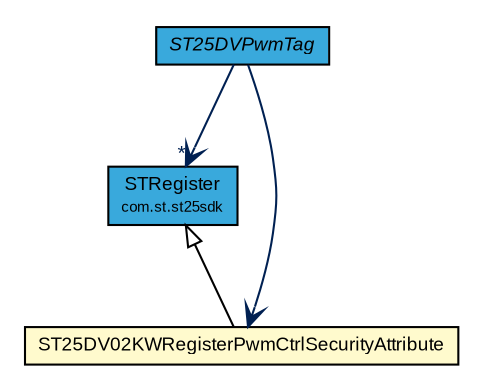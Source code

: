 #!/usr/local/bin/dot
#
# Class diagram 
# Generated by UMLGraph version R5_7_2-3-gee82a7 (http://www.umlgraph.org/)
#

digraph G {
	edge [fontname="arial",fontsize=10,labelfontname="arial",labelfontsize=10];
	node [fontname="arial",fontsize=10,shape=plaintext];
	nodesep=0.25;
	ranksep=0.5;
	// com.st.st25sdk.STRegister
	c17994 [label=<<table title="com.st.st25sdk.STRegister" border="0" cellborder="1" cellspacing="0" cellpadding="2" port="p" bgcolor="#39a9dc" href="../../STRegister.html">
		<tr><td><table border="0" cellspacing="0" cellpadding="1">
<tr><td align="center" balign="center"> STRegister </td></tr>
<tr><td align="center" balign="center"><font point-size="7.0"> com.st.st25sdk </font></td></tr>
		</table></td></tr>
		</table>>, URL="../../STRegister.html", fontname="arial", fontcolor="black", fontsize=9.0];
	// com.st.st25sdk.type5.st25dvpwm.ST25DVPwmTag
	c18172 [label=<<table title="com.st.st25sdk.type5.st25dvpwm.ST25DVPwmTag" border="0" cellborder="1" cellspacing="0" cellpadding="2" port="p" bgcolor="#39a9dc" href="./ST25DVPwmTag.html">
		<tr><td><table border="0" cellspacing="0" cellpadding="1">
<tr><td align="center" balign="center"><font face="arial italic"> ST25DVPwmTag </font></td></tr>
		</table></td></tr>
		</table>>, URL="./ST25DVPwmTag.html", fontname="arial", fontcolor="black", fontsize=9.0];
	// com.st.st25sdk.type5.st25dvpwm.ST25DV02KWRegisterPwmCtrlSecurityAttribute
	c18177 [label=<<table title="com.st.st25sdk.type5.st25dvpwm.ST25DV02KWRegisterPwmCtrlSecurityAttribute" border="0" cellborder="1" cellspacing="0" cellpadding="2" port="p" bgcolor="lemonChiffon" href="./ST25DV02KWRegisterPwmCtrlSecurityAttribute.html">
		<tr><td><table border="0" cellspacing="0" cellpadding="1">
<tr><td align="center" balign="center"> ST25DV02KWRegisterPwmCtrlSecurityAttribute </td></tr>
		</table></td></tr>
		</table>>, URL="./ST25DV02KWRegisterPwmCtrlSecurityAttribute.html", fontname="arial", fontcolor="black", fontsize=9.0];
	//com.st.st25sdk.type5.st25dvpwm.ST25DV02KWRegisterPwmCtrlSecurityAttribute extends com.st.st25sdk.STRegister
	c17994:p -> c18177:p [dir=back,arrowtail=empty];
	// com.st.st25sdk.type5.st25dvpwm.ST25DVPwmTag NAVASSOC com.st.st25sdk.STRegister
	c18172:p -> c17994:p [taillabel="", label="", headlabel="*", fontname="arial", fontcolor="#002052", fontsize=10.0, color="#002052", arrowhead=open];
	// com.st.st25sdk.type5.st25dvpwm.ST25DVPwmTag NAVASSOC com.st.st25sdk.type5.st25dvpwm.ST25DV02KWRegisterPwmCtrlSecurityAttribute
	c18172:p -> c18177:p [taillabel="", label="", headlabel="", fontname="arial", fontcolor="#002052", fontsize=10.0, color="#002052", arrowhead=open];
}

